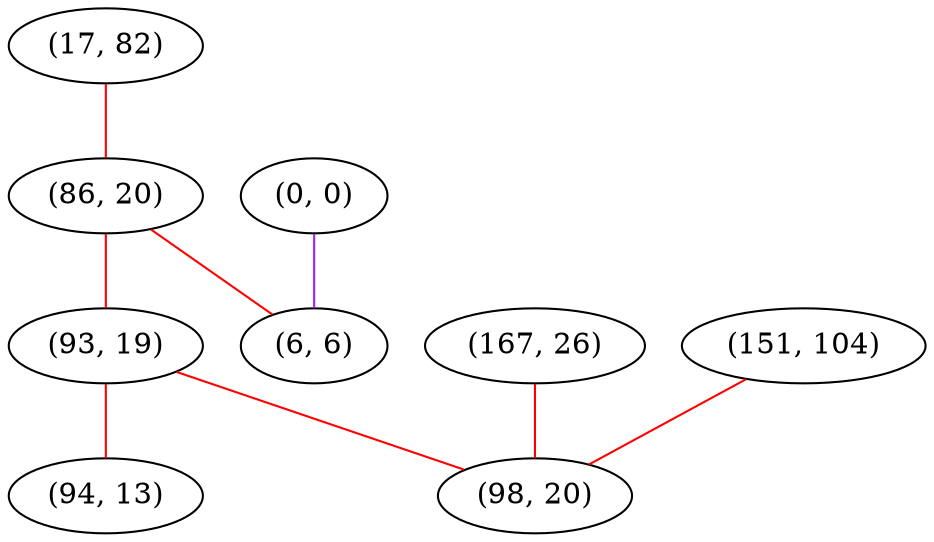 graph "" {
"(17, 82)";
"(86, 20)";
"(0, 0)";
"(167, 26)";
"(93, 19)";
"(6, 6)";
"(151, 104)";
"(98, 20)";
"(94, 13)";
"(17, 82)" -- "(86, 20)"  [color=red, key=0, weight=1];
"(86, 20)" -- "(93, 19)"  [color=red, key=0, weight=1];
"(86, 20)" -- "(6, 6)"  [color=red, key=0, weight=1];
"(0, 0)" -- "(6, 6)"  [color=purple, key=0, weight=4];
"(167, 26)" -- "(98, 20)"  [color=red, key=0, weight=1];
"(93, 19)" -- "(98, 20)"  [color=red, key=0, weight=1];
"(93, 19)" -- "(94, 13)"  [color=red, key=0, weight=1];
"(151, 104)" -- "(98, 20)"  [color=red, key=0, weight=1];
}
